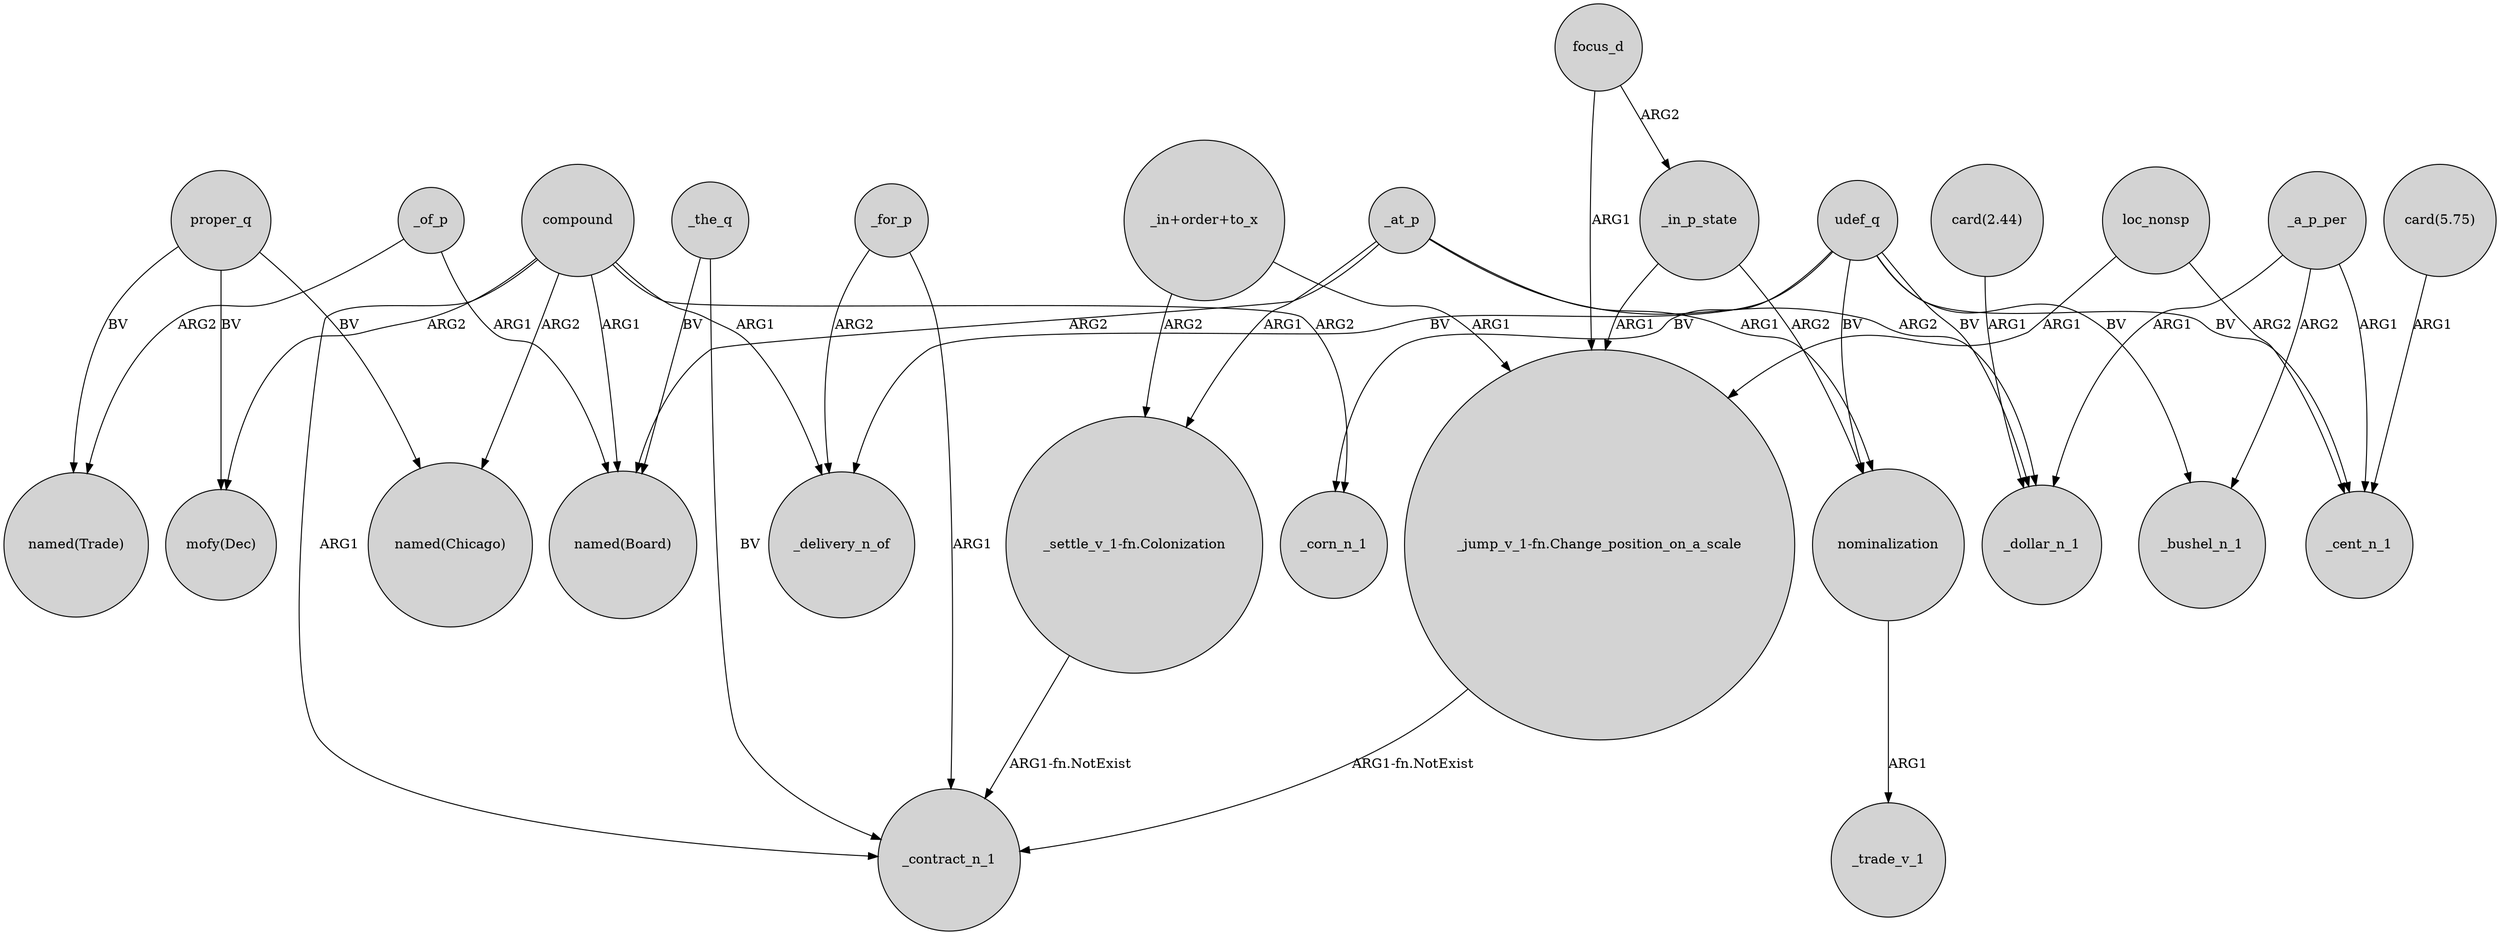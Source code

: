digraph {
	node [shape=circle style=filled]
	_the_q -> "named(Board)" [label=BV]
	proper_q -> "named(Chicago)" [label=BV]
	loc_nonsp -> _cent_n_1 [label=ARG2]
	_at_p -> "named(Board)" [label=ARG2]
	_at_p -> _dollar_n_1 [label=ARG2]
	_at_p -> "_settle_v_1-fn.Colonization" [label=ARG1]
	"_in+order+to_x" -> "_settle_v_1-fn.Colonization" [label=ARG2]
	"card(5.75)" -> _cent_n_1 [label=ARG1]
	udef_q -> _delivery_n_of [label=BV]
	proper_q -> "mofy(Dec)" [label=BV]
	focus_d -> _in_p_state [label=ARG2]
	_in_p_state -> "_jump_v_1-fn.Change_position_on_a_scale" [label=ARG1]
	proper_q -> "named(Trade)" [label=BV]
	_a_p_per -> _bushel_n_1 [label=ARG2]
	nominalization -> _trade_v_1 [label=ARG1]
	compound -> _contract_n_1 [label=ARG1]
	compound -> "named(Chicago)" [label=ARG2]
	_of_p -> "named(Board)" [label=ARG1]
	udef_q -> _cent_n_1 [label=BV]
	_a_p_per -> _dollar_n_1 [label=ARG1]
	compound -> _delivery_n_of [label=ARG1]
	_of_p -> "named(Trade)" [label=ARG2]
	_the_q -> _contract_n_1 [label=BV]
	compound -> "named(Board)" [label=ARG1]
	udef_q -> _bushel_n_1 [label=BV]
	_at_p -> nominalization [label=ARG1]
	_for_p -> _delivery_n_of [label=ARG2]
	_a_p_per -> _cent_n_1 [label=ARG1]
	udef_q -> _corn_n_1 [label=BV]
	_in_p_state -> nominalization [label=ARG2]
	udef_q -> nominalization [label=BV]
	"_in+order+to_x" -> "_jump_v_1-fn.Change_position_on_a_scale" [label=ARG1]
	"card(2.44)" -> _dollar_n_1 [label=ARG1]
	"_settle_v_1-fn.Colonization" -> _contract_n_1 [label="ARG1-fn.NotExist"]
	_for_p -> _contract_n_1 [label=ARG1]
	"_jump_v_1-fn.Change_position_on_a_scale" -> _contract_n_1 [label="ARG1-fn.NotExist"]
	compound -> _corn_n_1 [label=ARG2]
	compound -> "mofy(Dec)" [label=ARG2]
	udef_q -> _dollar_n_1 [label=BV]
	loc_nonsp -> "_jump_v_1-fn.Change_position_on_a_scale" [label=ARG1]
	focus_d -> "_jump_v_1-fn.Change_position_on_a_scale" [label=ARG1]
}
